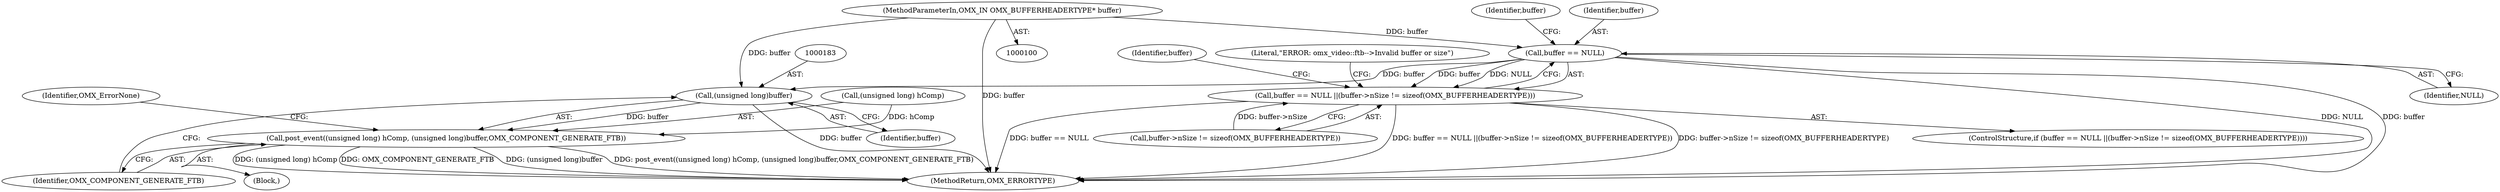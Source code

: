 digraph "0_Android_4ed06d14080d8667d5be14eed200e378cba78345_1@pointer" {
"1000102" [label="(MethodParameterIn,OMX_IN OMX_BUFFERHEADERTYPE* buffer)"];
"1000128" [label="(Call,buffer == NULL)"];
"1000127" [label="(Call,buffer == NULL ||(buffer->nSize != sizeof(OMX_BUFFERHEADERTYPE)))"];
"1000182" [label="(Call,(unsigned long)buffer)"];
"1000178" [label="(Call,post_event((unsigned long) hComp, (unsigned long)buffer,OMX_COMPONENT_GENERATE_FTB))"];
"1000185" [label="(Identifier,OMX_COMPONENT_GENERATE_FTB)"];
"1000187" [label="(Identifier,OMX_ErrorNone)"];
"1000131" [label="(Call,buffer->nSize != sizeof(OMX_BUFFERHEADERTYPE))"];
"1000130" [label="(Identifier,NULL)"];
"1000184" [label="(Identifier,buffer)"];
"1000127" [label="(Call,buffer == NULL ||(buffer->nSize != sizeof(OMX_BUFFERHEADERTYPE)))"];
"1000139" [label="(Literal,\"ERROR: omx_video::ftb-->Invalid buffer or size\")"];
"1000128" [label="(Call,buffer == NULL)"];
"1000103" [label="(Block,)"];
"1000102" [label="(MethodParameterIn,OMX_IN OMX_BUFFERHEADERTYPE* buffer)"];
"1000133" [label="(Identifier,buffer)"];
"1000126" [label="(ControlStructure,if (buffer == NULL ||(buffer->nSize != sizeof(OMX_BUFFERHEADERTYPE))))"];
"1000146" [label="(Identifier,buffer)"];
"1000178" [label="(Call,post_event((unsigned long) hComp, (unsigned long)buffer,OMX_COMPONENT_GENERATE_FTB))"];
"1000182" [label="(Call,(unsigned long)buffer)"];
"1000179" [label="(Call,(unsigned long) hComp)"];
"1000129" [label="(Identifier,buffer)"];
"1000188" [label="(MethodReturn,OMX_ERRORTYPE)"];
"1000102" -> "1000100"  [label="AST: "];
"1000102" -> "1000188"  [label="DDG: buffer"];
"1000102" -> "1000128"  [label="DDG: buffer"];
"1000102" -> "1000182"  [label="DDG: buffer"];
"1000128" -> "1000127"  [label="AST: "];
"1000128" -> "1000130"  [label="CFG: "];
"1000129" -> "1000128"  [label="AST: "];
"1000130" -> "1000128"  [label="AST: "];
"1000133" -> "1000128"  [label="CFG: "];
"1000127" -> "1000128"  [label="CFG: "];
"1000128" -> "1000188"  [label="DDG: NULL"];
"1000128" -> "1000188"  [label="DDG: buffer"];
"1000128" -> "1000127"  [label="DDG: buffer"];
"1000128" -> "1000127"  [label="DDG: NULL"];
"1000128" -> "1000182"  [label="DDG: buffer"];
"1000127" -> "1000126"  [label="AST: "];
"1000127" -> "1000131"  [label="CFG: "];
"1000131" -> "1000127"  [label="AST: "];
"1000139" -> "1000127"  [label="CFG: "];
"1000146" -> "1000127"  [label="CFG: "];
"1000127" -> "1000188"  [label="DDG: buffer == NULL ||(buffer->nSize != sizeof(OMX_BUFFERHEADERTYPE))"];
"1000127" -> "1000188"  [label="DDG: buffer->nSize != sizeof(OMX_BUFFERHEADERTYPE)"];
"1000127" -> "1000188"  [label="DDG: buffer == NULL"];
"1000131" -> "1000127"  [label="DDG: buffer->nSize"];
"1000182" -> "1000178"  [label="AST: "];
"1000182" -> "1000184"  [label="CFG: "];
"1000183" -> "1000182"  [label="AST: "];
"1000184" -> "1000182"  [label="AST: "];
"1000185" -> "1000182"  [label="CFG: "];
"1000182" -> "1000188"  [label="DDG: buffer"];
"1000182" -> "1000178"  [label="DDG: buffer"];
"1000178" -> "1000103"  [label="AST: "];
"1000178" -> "1000185"  [label="CFG: "];
"1000179" -> "1000178"  [label="AST: "];
"1000185" -> "1000178"  [label="AST: "];
"1000187" -> "1000178"  [label="CFG: "];
"1000178" -> "1000188"  [label="DDG: OMX_COMPONENT_GENERATE_FTB"];
"1000178" -> "1000188"  [label="DDG: (unsigned long)buffer"];
"1000178" -> "1000188"  [label="DDG: post_event((unsigned long) hComp, (unsigned long)buffer,OMX_COMPONENT_GENERATE_FTB)"];
"1000178" -> "1000188"  [label="DDG: (unsigned long) hComp"];
"1000179" -> "1000178"  [label="DDG: hComp"];
}

